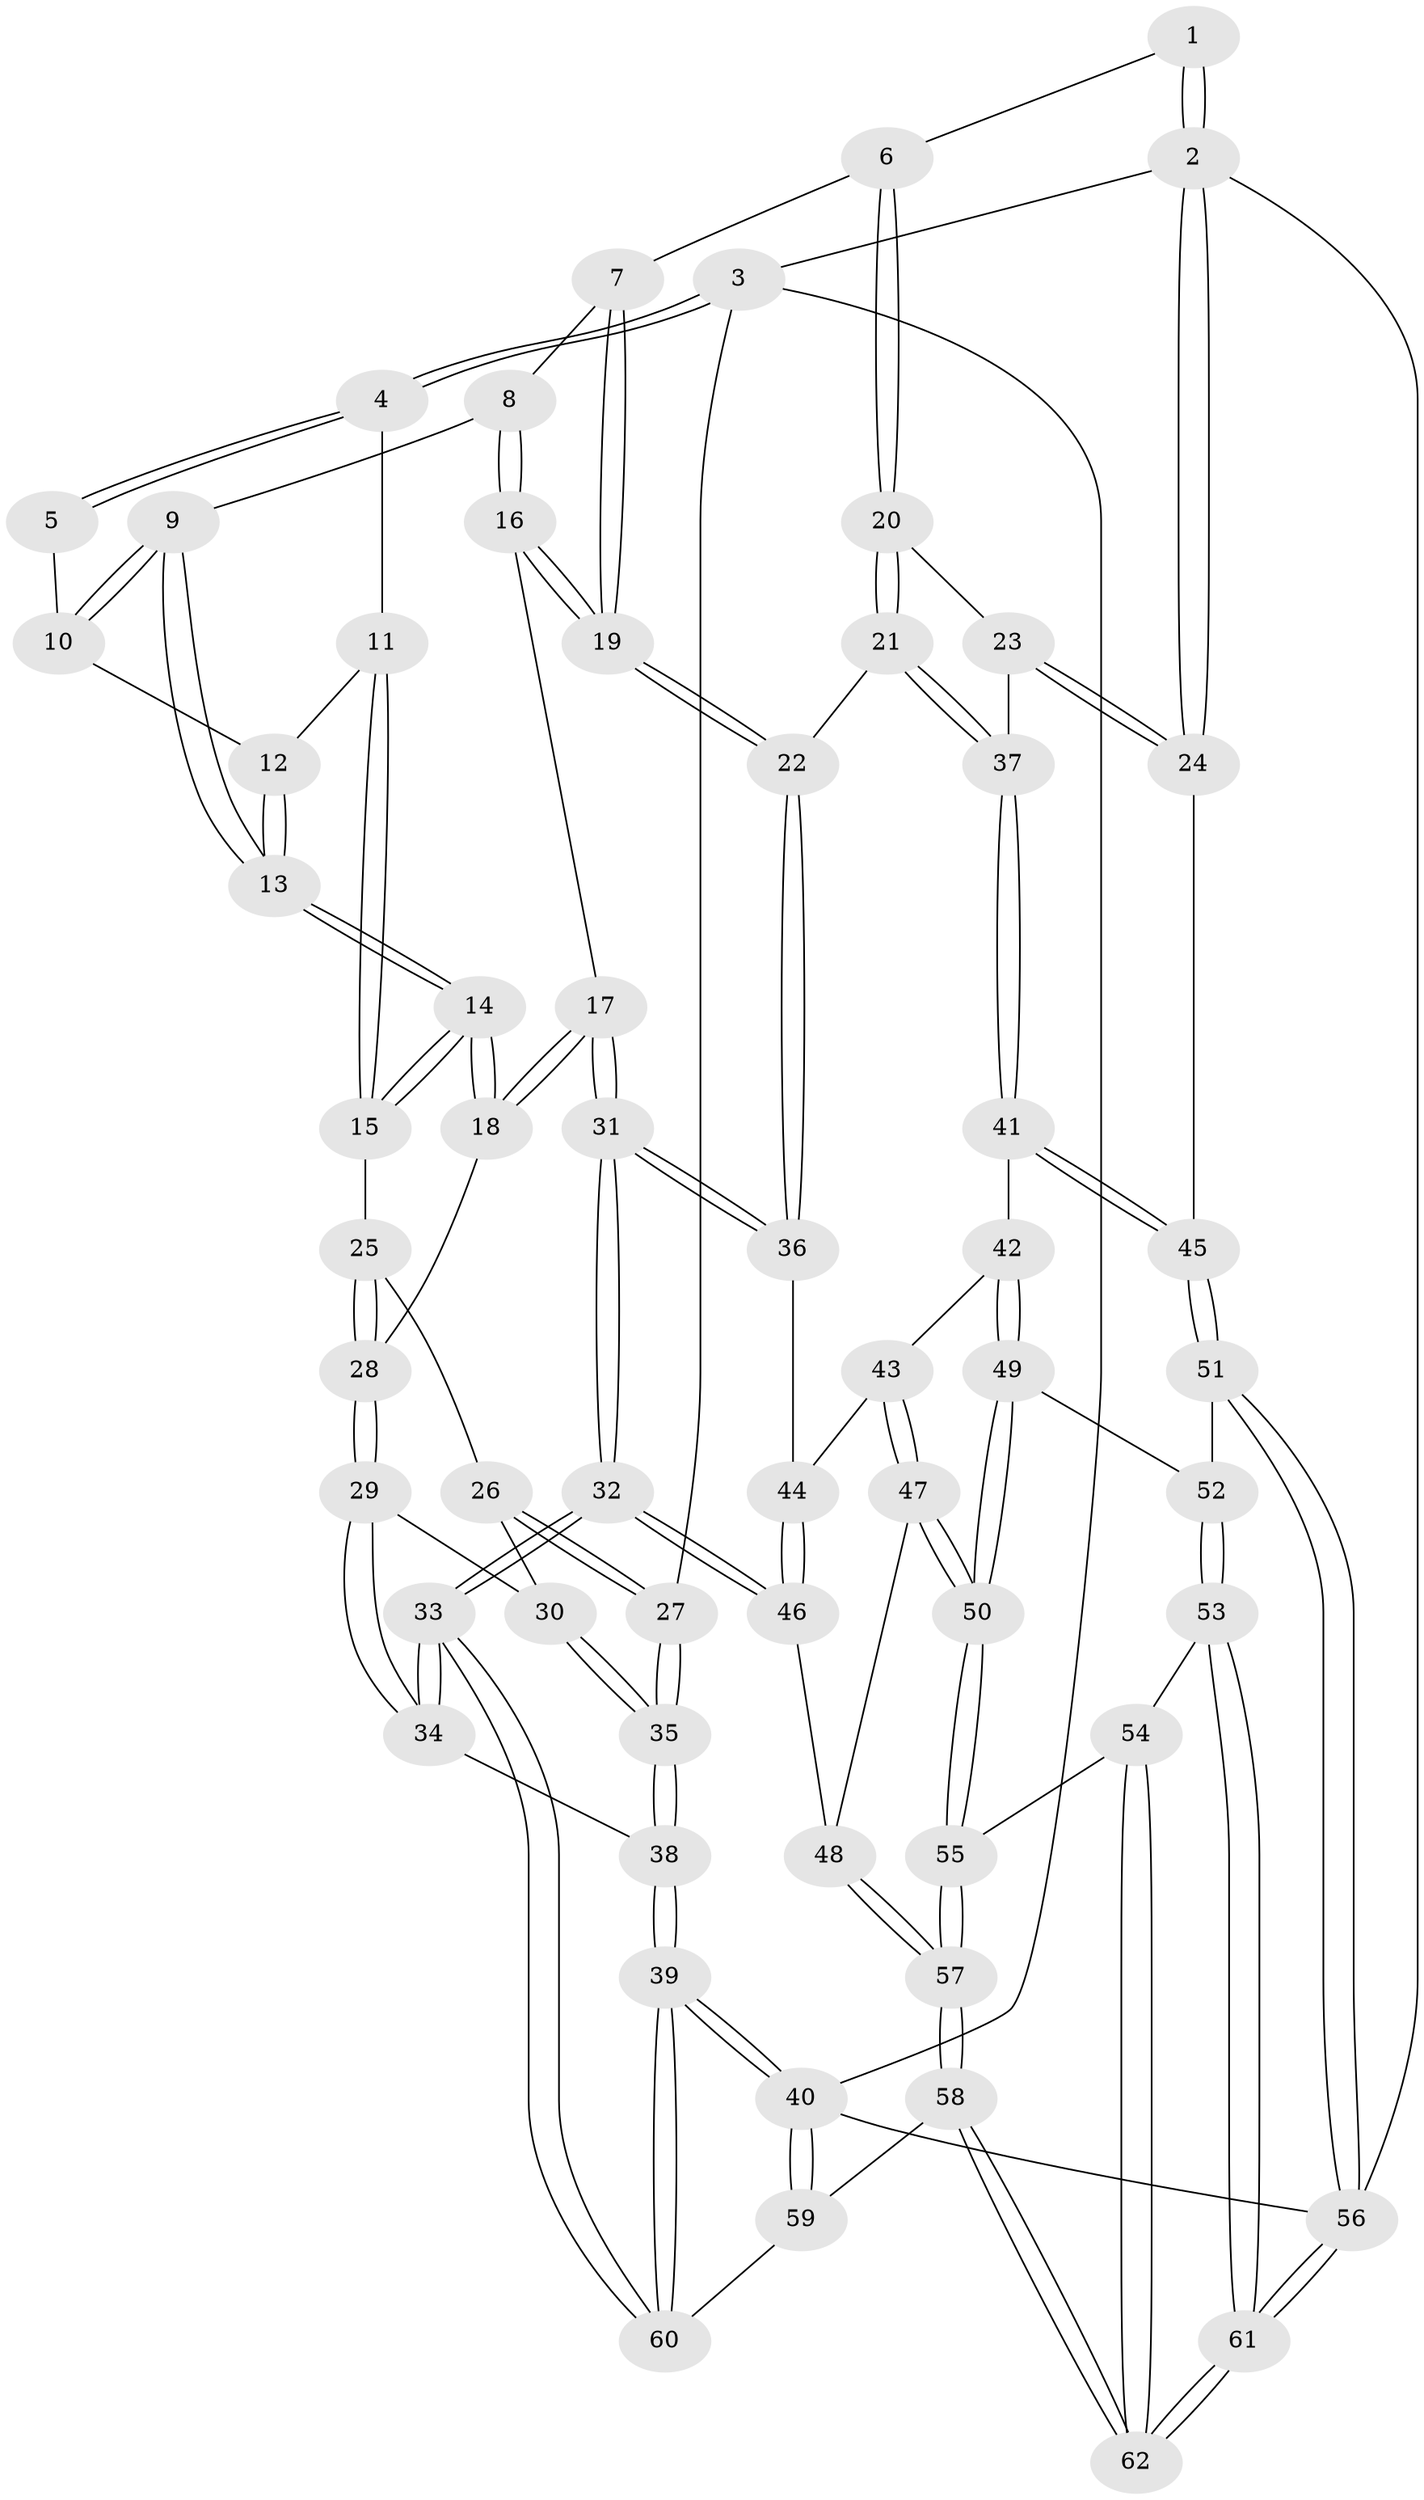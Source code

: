// Generated by graph-tools (version 1.1) at 2025/03/03/09/25 03:03:13]
// undirected, 62 vertices, 152 edges
graph export_dot {
graph [start="1"]
  node [color=gray90,style=filled];
  1 [pos="+0.7233886804741598+0"];
  2 [pos="+1+0"];
  3 [pos="+0+0"];
  4 [pos="+0+0"];
  5 [pos="+0.5134688009032354+0"];
  6 [pos="+0.7977701040817115+0.08016855863295332"];
  7 [pos="+0.7611845644961366+0.10063869956582498"];
  8 [pos="+0.5271693712142037+0.1400624629937514"];
  9 [pos="+0.5075758019341635+0.11110289743862031"];
  10 [pos="+0.4937870112438315+0.028142840030323264"];
  11 [pos="+0.046267294391918644+0"];
  12 [pos="+0.31498485287120614+0.12938451277417556"];
  13 [pos="+0.34113834013722566+0.20121842239000562"];
  14 [pos="+0.3379497697028221+0.2288221776157956"];
  15 [pos="+0.2216448384865561+0.24358317448683453"];
  16 [pos="+0.5513241036559595+0.2800774787753711"];
  17 [pos="+0.3793725671706571+0.2880428395192462"];
  18 [pos="+0.36539108003635185+0.27579728676782084"];
  19 [pos="+0.5699760266939579+0.2960510055283082"];
  20 [pos="+0.8596861094547669+0.1500280630911957"];
  21 [pos="+0.77465633283248+0.36750560492457623"];
  22 [pos="+0.6069295164425179+0.36388074837380724"];
  23 [pos="+1+0.1864255319416567"];
  24 [pos="+1+0.20205757359356646"];
  25 [pos="+0.21613743382144807+0.24966742804645795"];
  26 [pos="+0.15331463520193397+0.2896760045414843"];
  27 [pos="+0+0"];
  28 [pos="+0.2579904853751625+0.3475312607215999"];
  29 [pos="+0.20589785631777427+0.43540815171055325"];
  30 [pos="+0.1493403030791297+0.31510082383254084"];
  31 [pos="+0.3601312427913111+0.5920654349156479"];
  32 [pos="+0.35322170844932044+0.6032419370376678"];
  33 [pos="+0.25784604822226054+0.656884694634908"];
  34 [pos="+0.220234191727423+0.6321770169721213"];
  35 [pos="+0+0.42793992400077885"];
  36 [pos="+0.5860236844042934+0.40511728280762666"];
  37 [pos="+0.8114460941889775+0.41592457651870884"];
  38 [pos="+0+0.5454574161728605"];
  39 [pos="+0+1"];
  40 [pos="+0+1"];
  41 [pos="+0.8747002447586679+0.5116373373156752"];
  42 [pos="+0.8728212683419305+0.5141651173747196"];
  43 [pos="+0.6783924647304899+0.5901467778965005"];
  44 [pos="+0.6781643290193324+0.590075690487125"];
  45 [pos="+1+0.4992993327185505"];
  46 [pos="+0.5083439796195998+0.645365273207069"];
  47 [pos="+0.7022260487839019+0.6954106511109098"];
  48 [pos="+0.6078094801648842+0.7521475104416189"];
  49 [pos="+0.8441521134601229+0.6917350422817"];
  50 [pos="+0.7942577438110099+0.7495799119506883"];
  51 [pos="+1+0.5227165033998541"];
  52 [pos="+0.9410197859097152+0.7375399305329832"];
  53 [pos="+0.9818264925713494+0.8988209205187505"];
  54 [pos="+0.8164777230162965+0.7893249809895844"];
  55 [pos="+0.7939271922456388+0.755028005372914"];
  56 [pos="+1+1"];
  57 [pos="+0.6203356032437989+0.9045131074446114"];
  58 [pos="+0.5513574914420852+1"];
  59 [pos="+0.44199444573379976+1"];
  60 [pos="+0.26412169204536884+0.7492194422725776"];
  61 [pos="+1+1"];
  62 [pos="+0.7472879569422963+1"];
  1 -- 2;
  1 -- 2;
  1 -- 6;
  2 -- 3;
  2 -- 24;
  2 -- 24;
  2 -- 56;
  3 -- 4;
  3 -- 4;
  3 -- 27;
  3 -- 40;
  4 -- 5;
  4 -- 5;
  4 -- 11;
  5 -- 10;
  6 -- 7;
  6 -- 20;
  6 -- 20;
  7 -- 8;
  7 -- 19;
  7 -- 19;
  8 -- 9;
  8 -- 16;
  8 -- 16;
  9 -- 10;
  9 -- 10;
  9 -- 13;
  9 -- 13;
  10 -- 12;
  11 -- 12;
  11 -- 15;
  11 -- 15;
  12 -- 13;
  12 -- 13;
  13 -- 14;
  13 -- 14;
  14 -- 15;
  14 -- 15;
  14 -- 18;
  14 -- 18;
  15 -- 25;
  16 -- 17;
  16 -- 19;
  16 -- 19;
  17 -- 18;
  17 -- 18;
  17 -- 31;
  17 -- 31;
  18 -- 28;
  19 -- 22;
  19 -- 22;
  20 -- 21;
  20 -- 21;
  20 -- 23;
  21 -- 22;
  21 -- 37;
  21 -- 37;
  22 -- 36;
  22 -- 36;
  23 -- 24;
  23 -- 24;
  23 -- 37;
  24 -- 45;
  25 -- 26;
  25 -- 28;
  25 -- 28;
  26 -- 27;
  26 -- 27;
  26 -- 30;
  27 -- 35;
  27 -- 35;
  28 -- 29;
  28 -- 29;
  29 -- 30;
  29 -- 34;
  29 -- 34;
  30 -- 35;
  30 -- 35;
  31 -- 32;
  31 -- 32;
  31 -- 36;
  31 -- 36;
  32 -- 33;
  32 -- 33;
  32 -- 46;
  32 -- 46;
  33 -- 34;
  33 -- 34;
  33 -- 60;
  33 -- 60;
  34 -- 38;
  35 -- 38;
  35 -- 38;
  36 -- 44;
  37 -- 41;
  37 -- 41;
  38 -- 39;
  38 -- 39;
  39 -- 40;
  39 -- 40;
  39 -- 60;
  39 -- 60;
  40 -- 59;
  40 -- 59;
  40 -- 56;
  41 -- 42;
  41 -- 45;
  41 -- 45;
  42 -- 43;
  42 -- 49;
  42 -- 49;
  43 -- 44;
  43 -- 47;
  43 -- 47;
  44 -- 46;
  44 -- 46;
  45 -- 51;
  45 -- 51;
  46 -- 48;
  47 -- 48;
  47 -- 50;
  47 -- 50;
  48 -- 57;
  48 -- 57;
  49 -- 50;
  49 -- 50;
  49 -- 52;
  50 -- 55;
  50 -- 55;
  51 -- 52;
  51 -- 56;
  51 -- 56;
  52 -- 53;
  52 -- 53;
  53 -- 54;
  53 -- 61;
  53 -- 61;
  54 -- 55;
  54 -- 62;
  54 -- 62;
  55 -- 57;
  55 -- 57;
  56 -- 61;
  56 -- 61;
  57 -- 58;
  57 -- 58;
  58 -- 59;
  58 -- 62;
  58 -- 62;
  59 -- 60;
  61 -- 62;
  61 -- 62;
}
